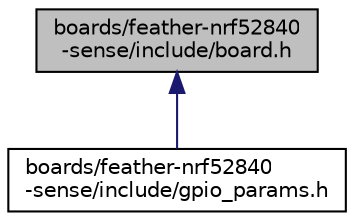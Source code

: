 digraph "boards/feather-nrf52840-sense/include/board.h"
{
 // LATEX_PDF_SIZE
  edge [fontname="Helvetica",fontsize="10",labelfontname="Helvetica",labelfontsize="10"];
  node [fontname="Helvetica",fontsize="10",shape=record];
  Node1 [label="boards/feather-nrf52840\l-sense/include/board.h",height=0.2,width=0.4,color="black", fillcolor="grey75", style="filled", fontcolor="black",tooltip="Board specific configuration for the Adafruit Feather nRF52840 Sense."];
  Node1 -> Node2 [dir="back",color="midnightblue",fontsize="10",style="solid",fontname="Helvetica"];
  Node2 [label="boards/feather-nrf52840\l-sense/include/gpio_params.h",height=0.2,width=0.4,color="black", fillcolor="white", style="filled",URL="$feather-nrf52840-sense_2include_2gpio__params_8h.html",tooltip="Configuration of SAUL mapped GPIO pins."];
}
